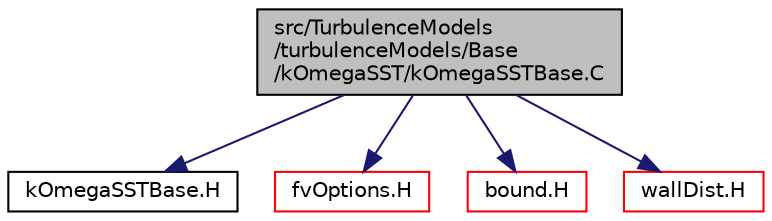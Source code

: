 digraph "src/TurbulenceModels/turbulenceModels/Base/kOmegaSST/kOmegaSSTBase.C"
{
  bgcolor="transparent";
  edge [fontname="Helvetica",fontsize="10",labelfontname="Helvetica",labelfontsize="10"];
  node [fontname="Helvetica",fontsize="10",shape=record];
  Node0 [label="src/TurbulenceModels\l/turbulenceModels/Base\l/kOmegaSST/kOmegaSSTBase.C",height=0.2,width=0.4,color="black", fillcolor="grey75", style="filled", fontcolor="black"];
  Node0 -> Node1 [color="midnightblue",fontsize="10",style="solid",fontname="Helvetica"];
  Node1 [label="kOmegaSSTBase.H",height=0.2,width=0.4,color="black",URL="$a17798.html"];
  Node0 -> Node2 [color="midnightblue",fontsize="10",style="solid",fontname="Helvetica"];
  Node2 [label="fvOptions.H",height=0.2,width=0.4,color="red",URL="$a01295.html"];
  Node0 -> Node252 [color="midnightblue",fontsize="10",style="solid",fontname="Helvetica"];
  Node252 [label="bound.H",height=0.2,width=0.4,color="red",URL="$a01241.html",tooltip="Bound the given scalar field if it has gone unbounded. "];
  Node0 -> Node253 [color="midnightblue",fontsize="10",style="solid",fontname="Helvetica"];
  Node253 [label="wallDist.H",height=0.2,width=0.4,color="red",URL="$a03938.html"];
}
